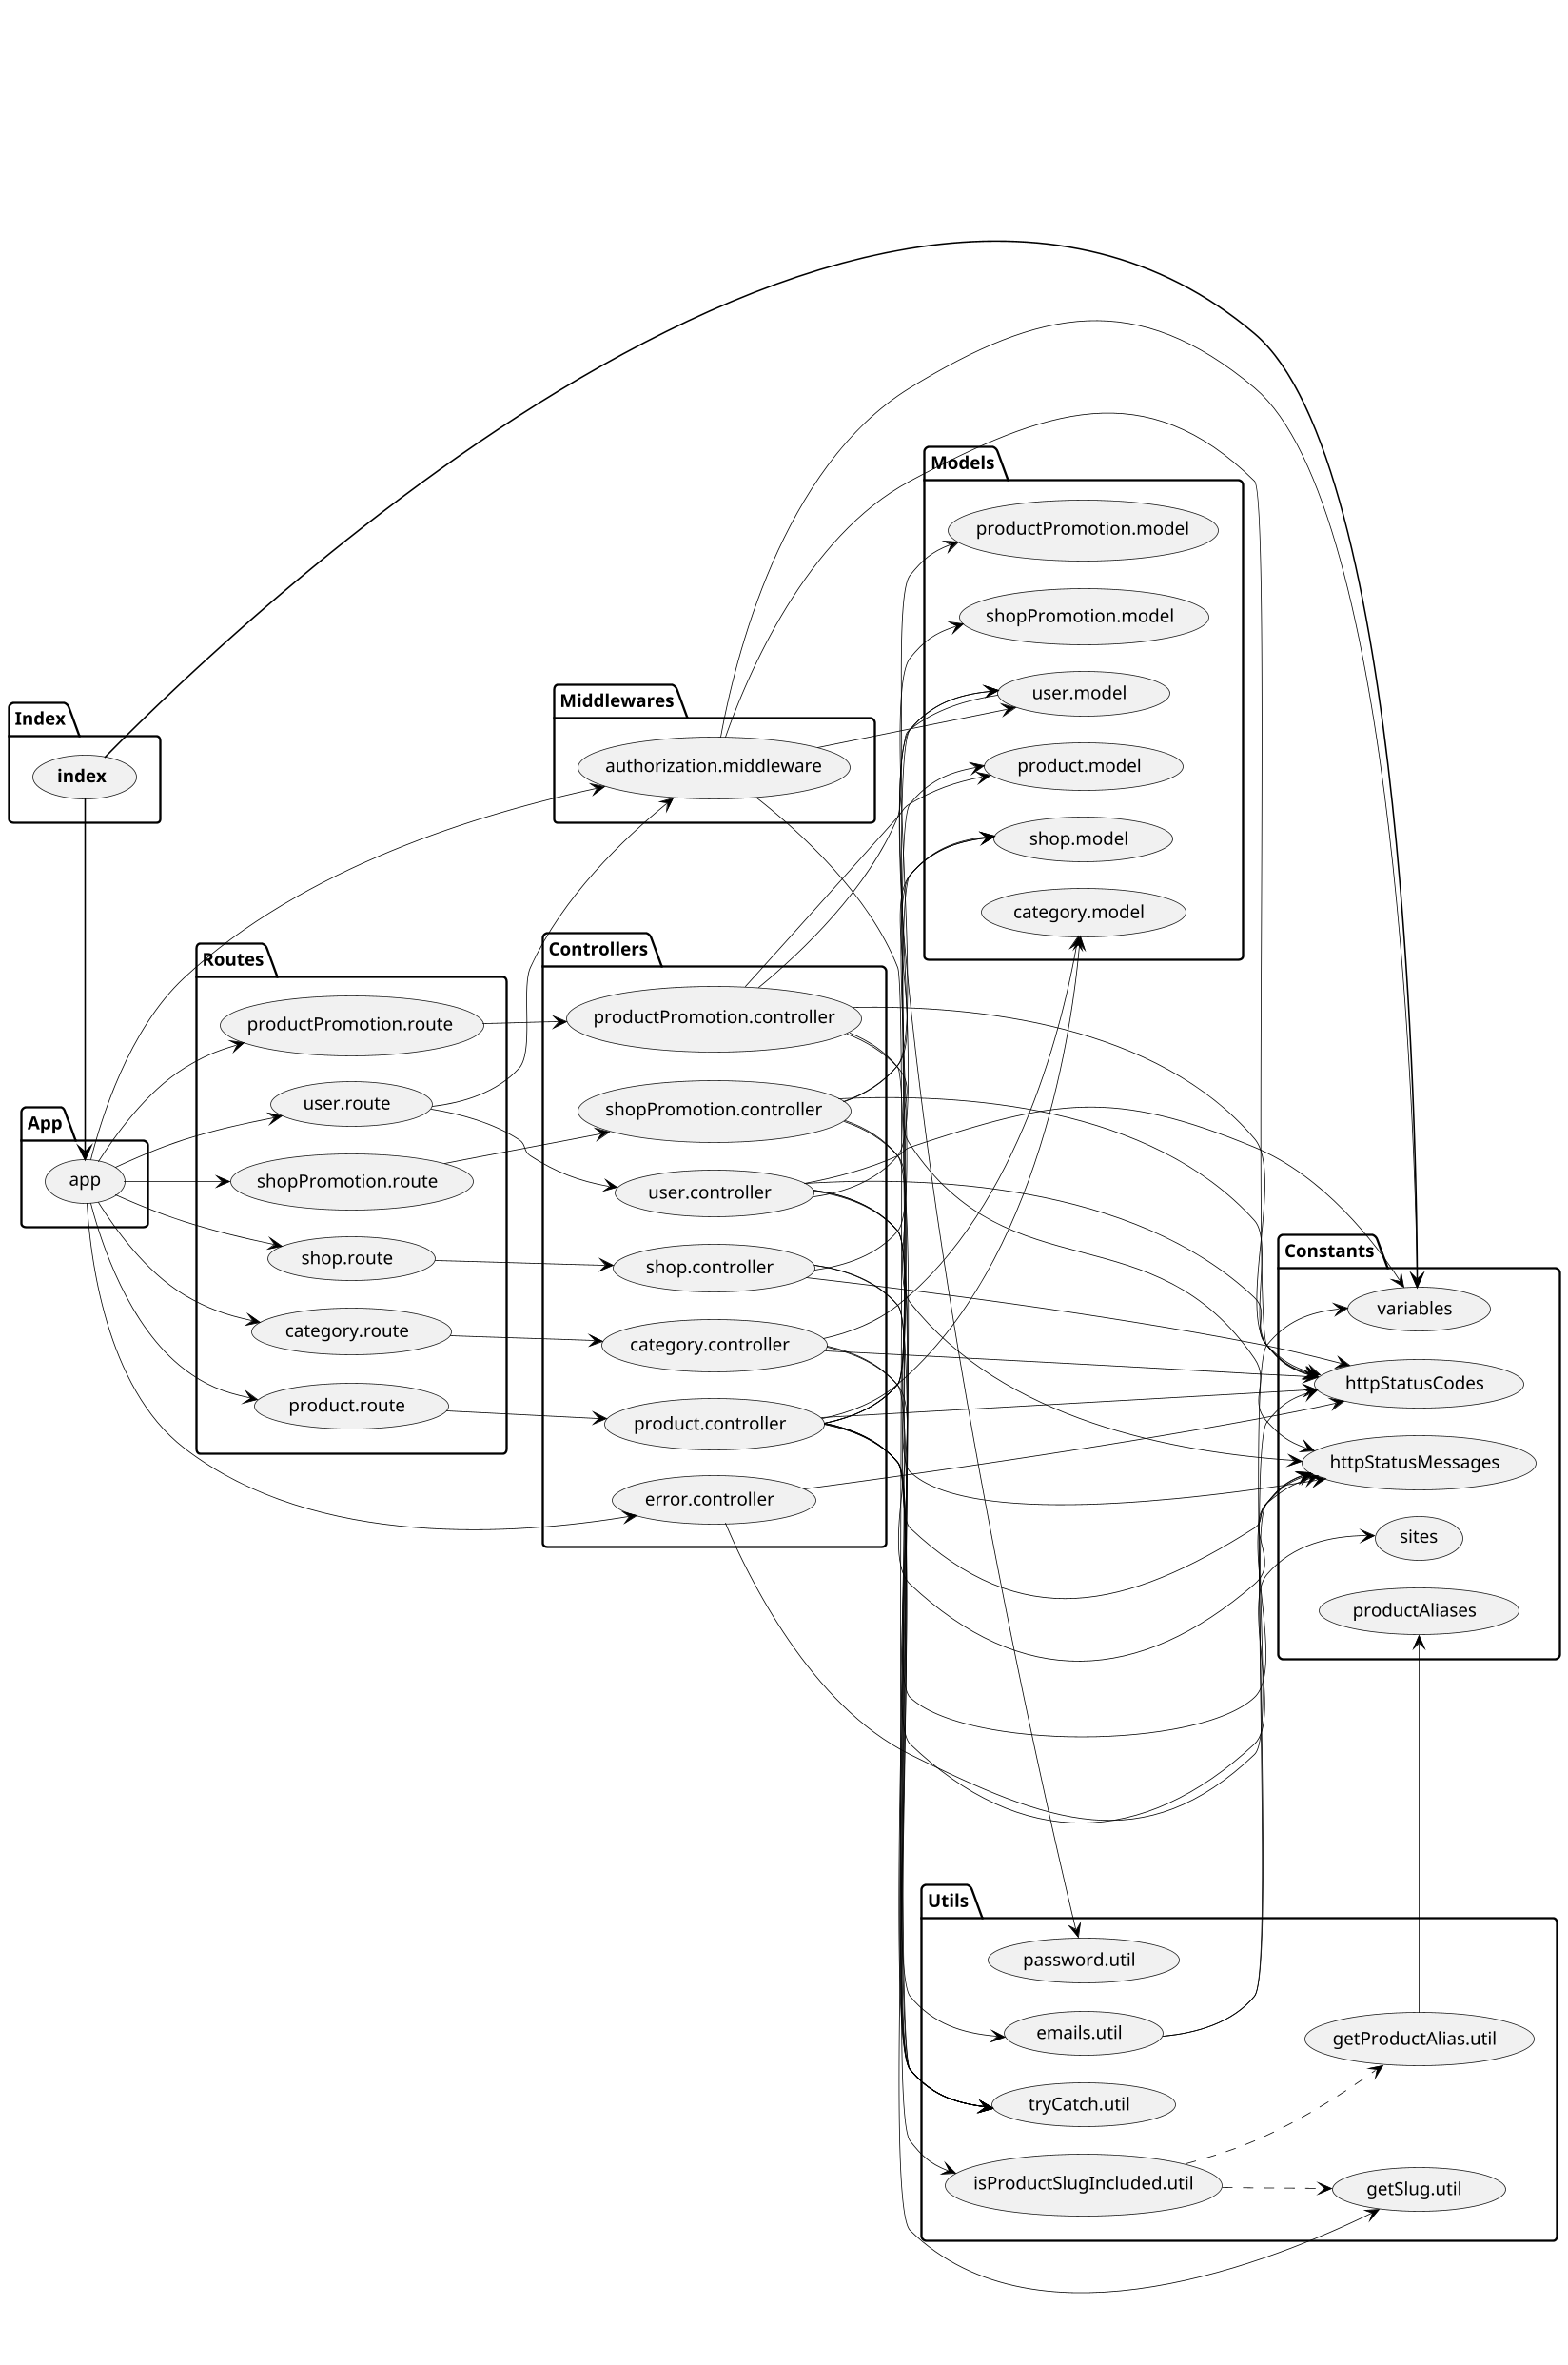 @startuml

scale max 1920 width
left to right direction

skinparam nodesep 18
skinparam ranksep 37
skinparam monochrome true
skinparam shadowing false
skinparam defaultFontName Tahoma
skinparam defaultFontSize 12
skinparam roundCorner 6
skinparam dpi 150
skinparam arrowColor black
skinparam arrowThickness 0.5
skinparam packageTitleAlignment left

' oval
skinparam usecase {
  borderThickness 0.5
}

' rectangle
skinparam rectangle {
  borderThickness 0.5
}

' component
skinparam component {
  borderThickness 1
}


package "Index" {
  (<b>index</b>)
}

package "App" {
  (app)
}

package "Routes" {
  (category.route)
  (product.route)
  (productPromotion.route)
  (shop.route)
  (shopPromotion.route)
  (user.route)
}


package "Controllers" {
  (category.controller)
  (error.controller)
  (product.controller)
  (productPromotion.controller)
  (shop.controller)
  (shopPromotion.controller)
  (user.controller)
}

package "Models" {
  (category.model)
  (product.model)
  (productPromotion.model)
  (shop.model)
  (shopPromotion.model)
  (user.model)
}

package "Utils" {
  (emails.util)
  (getProductAlias.util)
  (getSlug.util)
  (isProductSlugIncluded.util)
  (password.util)
  (tryCatch.util)
}

package "Middlewares" {
  (authorization.middleware)
}

package "Constants" {
  (httpStatusCodes)
  (httpStatusMessages)
  (productAliases)
  (sites)
  (variables)
}

(app) --> (authorization.middleware)
(app) --> (category.route)
(app) --> (error.controller)
(app) --> (product.route)
(app) --> (productPromotion.route)
(app) --> (shop.route)
(app) --> (shopPromotion.route)
(app) --> (user.route)
(authorization.middleware) --> (httpStatusCodes)
(authorization.middleware) --> (tryCatch.util)
(authorization.middleware) --> (user.model)
(authorization.middleware) --> (variables)
(category.controller) --> (category.model)
(category.controller) --> (httpStatusCodes)
(category.controller) --> (httpStatusMessages)
(category.controller) --> (tryCatch.util)
(category.route) --> (category.controller)
(emails.util) --> (httpStatusCodes)
(emails.util) --> (variables)
(error.controller) --> (httpStatusCodes)
(error.controller) --> (httpStatusMessages)
(getProductAlias.util) --> (productAliases)
(<b>index</b>) -[thickness=1]> (app)
(<b>index</b>) -[thickness=1]> (variables)
(isProductSlugIncluded.util) ..> (getProductAlias.util)
(isProductSlugIncluded.util) ..> (getSlug.util)
(product.controller) --> (category.model)
(product.controller) --> (getSlug.util)
(product.controller) --> (httpStatusCodes)
(product.controller) --> (httpStatusMessages)
(product.controller) --> (isProductSlugIncluded.util)
(product.controller) --> (product.model)
(product.controller) --> (shop.model)
(product.controller) --> (sites)
(product.controller) --> (tryCatch.util)
(product.controller) --> (user.model)
(product.route) --> (product.controller)
(productPromotion.controller) --> (httpStatusCodes)
(productPromotion.controller) --> (httpStatusMessages)
(productPromotion.controller) --> (product.model)
(productPromotion.controller) --> (productPromotion.model)
(productPromotion.controller) --> (tryCatch.util)
(productPromotion.route) --> (productPromotion.controller)
(shop.controller) --> (httpStatusCodes)
(shop.controller) --> (httpStatusMessages)
(shop.controller) --> (shop.model)
(shop.controller) --> (tryCatch.util)
(shop.route) --> (shop.controller)
(shopPromotion.controller) --> (httpStatusCodes)
(shopPromotion.controller) --> (httpStatusMessages)
(shopPromotion.controller) --> (shop.model)
(shopPromotion.controller) --> (shopPromotion.model)
(shopPromotion.controller) --> (tryCatch.util)
(shopPromotion.route) --> (shopPromotion.controller)
(user.controller) --> (emails.util)
(user.controller) --> (httpStatusCodes)
(user.controller) --> (httpStatusMessages)
(user.controller) --> (tryCatch.util)
(user.controller) --> (user.model)
(user.controller) --> (variables)
(user.model) --> (password.util)
(user.route) --> (authorization.middleware)
(user.route) --> (user.controller)

@enduml

' View and edit on https://arkit.pro